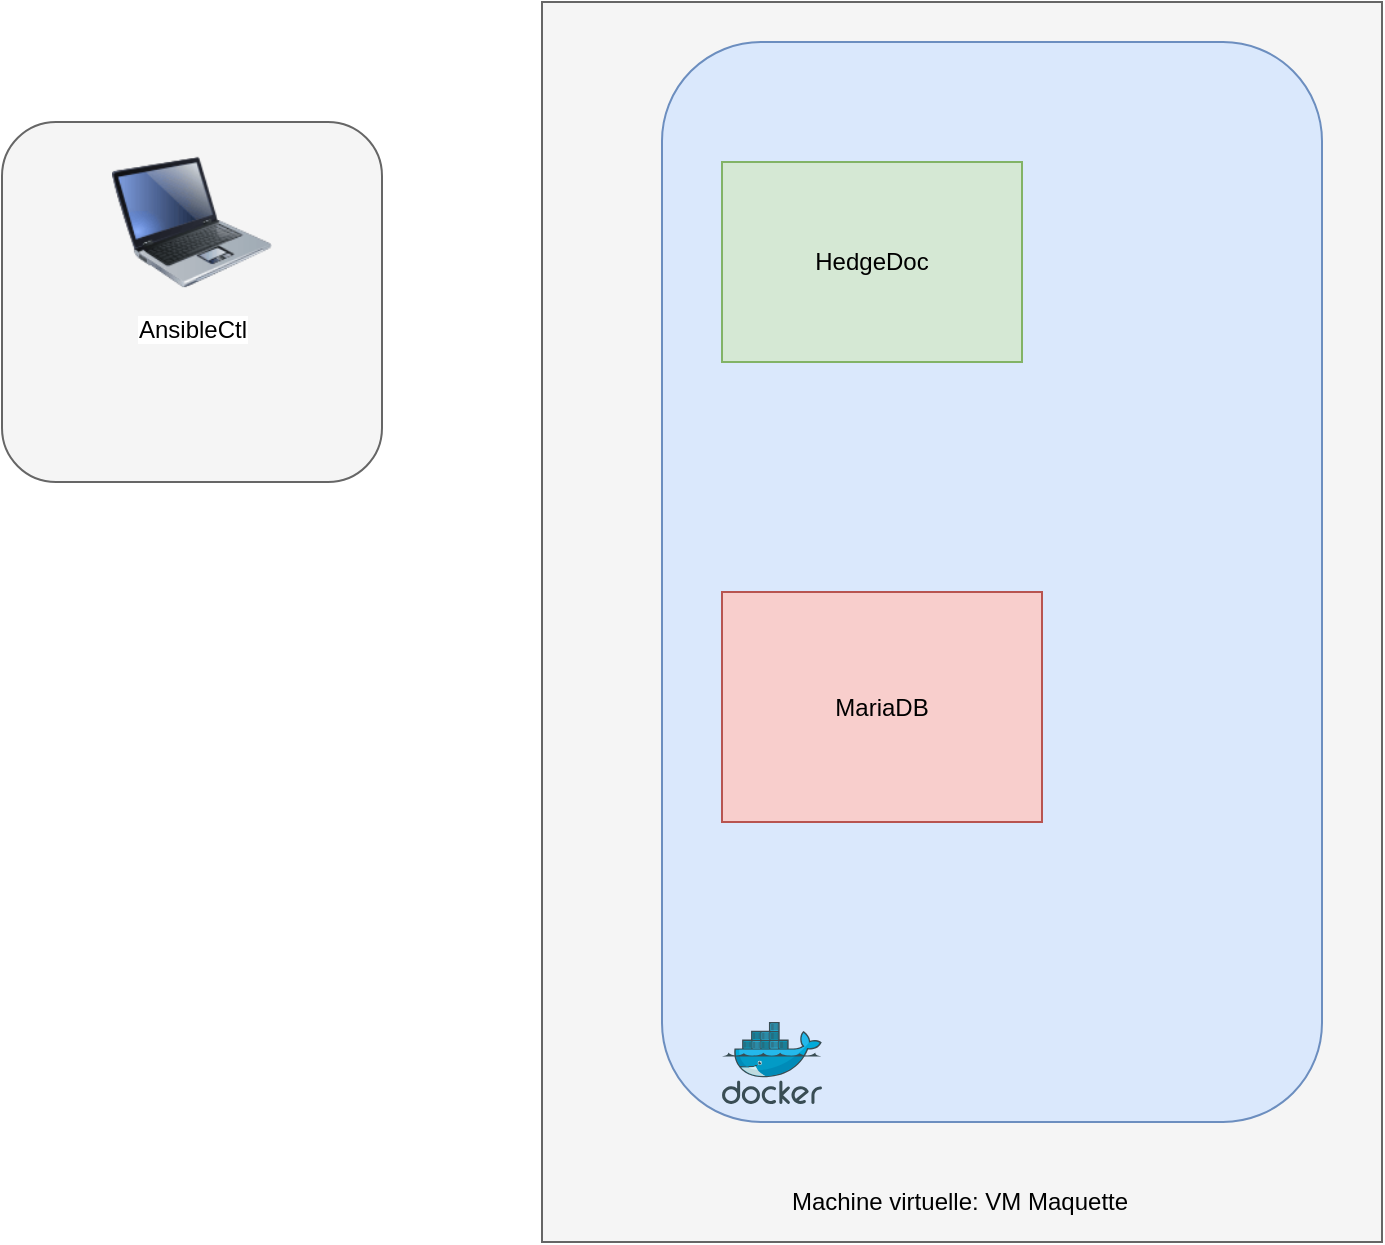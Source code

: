 <mxfile version="14.9.3" type="github">
  <diagram id="gD9zFze_iH9A4-duQnMR" name="Page-1">
    <mxGraphModel dx="1422" dy="752" grid="1" gridSize="10" guides="1" tooltips="1" connect="1" arrows="1" fold="1" page="1" pageScale="1" pageWidth="827" pageHeight="1169" math="0" shadow="0">
      <root>
        <mxCell id="0" />
        <mxCell id="1" parent="0" />
        <mxCell id="Wq6ExzQXXfVbq-2wo47K-11" value="" style="rounded=0;whiteSpace=wrap;html=1;fillColor=#f5f5f5;strokeColor=#666666;fontColor=#333333;" parent="1" vertex="1">
          <mxGeometry x="300" y="20" width="420" height="620" as="geometry" />
        </mxCell>
        <mxCell id="Wq6ExzQXXfVbq-2wo47K-2" value="" style="rounded=1;whiteSpace=wrap;html=1;fillColor=#dae8fc;strokeColor=#6c8ebf;" parent="1" vertex="1">
          <mxGeometry x="360" y="40" width="330" height="540" as="geometry" />
        </mxCell>
        <mxCell id="Wq6ExzQXXfVbq-2wo47K-3" value="" style="aspect=fixed;html=1;points=[];align=center;image;fontSize=12;image=img/lib/mscae/Docker.svg;" parent="1" vertex="1">
          <mxGeometry x="390" y="530" width="50" height="41" as="geometry" />
        </mxCell>
        <mxCell id="Wq6ExzQXXfVbq-2wo47K-4" value="HedgeDoc" style="rounded=0;whiteSpace=wrap;html=1;fillColor=#d5e8d4;strokeColor=#82b366;" parent="1" vertex="1">
          <mxGeometry x="390" y="100" width="150" height="100" as="geometry" />
        </mxCell>
        <mxCell id="Wq6ExzQXXfVbq-2wo47K-5" value="MariaDB" style="rounded=0;whiteSpace=wrap;html=1;fillColor=#f8cecc;strokeColor=#b85450;" parent="1" vertex="1">
          <mxGeometry x="390" y="315" width="160" height="115" as="geometry" />
        </mxCell>
        <mxCell id="Wq6ExzQXXfVbq-2wo47K-7" value="" style="rounded=1;whiteSpace=wrap;html=1;fillColor=#f5f5f5;strokeColor=#666666;fontColor=#333333;" parent="1" vertex="1">
          <mxGeometry x="30" y="80" width="190" height="180" as="geometry" />
        </mxCell>
        <mxCell id="Wq6ExzQXXfVbq-2wo47K-6" value="" style="shape=image;verticalLabelPosition=bottom;labelBackgroundColor=#ffffff;verticalAlign=top;aspect=fixed;imageAspect=0;image=https://external-content.duckduckgo.com/iu/?u=https%3A%2F%2Ftse1.mm.bing.net%2Fth%3Fid%3DOIP.B26wg8u7Y_An8LyqzJBvIgAAAA%26pid%3DApi%26h%3D160&amp;f=1;" parent="1" vertex="1">
          <mxGeometry x="50" y="187.5" width="60" height="60" as="geometry" />
        </mxCell>
        <mxCell id="Wq6ExzQXXfVbq-2wo47K-8" value="&lt;div&gt;AnsibleCtl&lt;/div&gt;" style="image;html=1;image=img/lib/clip_art/computers/Laptop_128x128.png" parent="1" vertex="1">
          <mxGeometry x="85" y="90" width="80" height="80" as="geometry" />
        </mxCell>
        <mxCell id="Wq6ExzQXXfVbq-2wo47K-9" value="" style="shape=image;verticalLabelPosition=bottom;labelBackgroundColor=#ffffff;verticalAlign=top;aspect=fixed;imageAspect=0;image=https://yunohost.org/user/images/HedgeDoc-Logo.png;" parent="1" vertex="1">
          <mxGeometry x="390" y="100" width="40" height="40" as="geometry" />
        </mxCell>
        <mxCell id="Wq6ExzQXXfVbq-2wo47K-10" value="" style="shape=image;verticalLabelPosition=bottom;labelBackgroundColor=#ffffff;verticalAlign=top;aspect=fixed;imageAspect=0;image=https://external-content.duckduckgo.com/iu/?u=https%3A%2F%2Ftse3.mm.bing.net%2Fth%3Fid%3DOIP.07o-h2eJVJOJNVq2Z-2clQHaGs%26pid%3DApi&amp;f=1;" parent="1" vertex="1">
          <mxGeometry x="390" y="315" width="55.37" height="50" as="geometry" />
        </mxCell>
        <mxCell id="Wq6ExzQXXfVbq-2wo47K-12" value="" style="shape=image;verticalLabelPosition=bottom;labelBackgroundColor=#ffffff;verticalAlign=top;aspect=fixed;imageAspect=0;image=http://fc01.deviantart.net/fs70/i/2012/338/9/c/vmware_vsphere_client_replacement_icon_ios_style_by_flakshack-d5n1d46.png;" parent="1" vertex="1">
          <mxGeometry x="300" y="570.5" width="69.5" height="69.5" as="geometry" />
        </mxCell>
        <mxCell id="Wq6ExzQXXfVbq-2wo47K-14" value="Machine virtuelle: VM Maquette" style="text;html=1;strokeColor=none;fillColor=none;align=center;verticalAlign=middle;whiteSpace=wrap;rounded=0;" parent="1" vertex="1">
          <mxGeometry x="397.68" y="610" width="222.32" height="20" as="geometry" />
        </mxCell>
      </root>
    </mxGraphModel>
  </diagram>
</mxfile>
